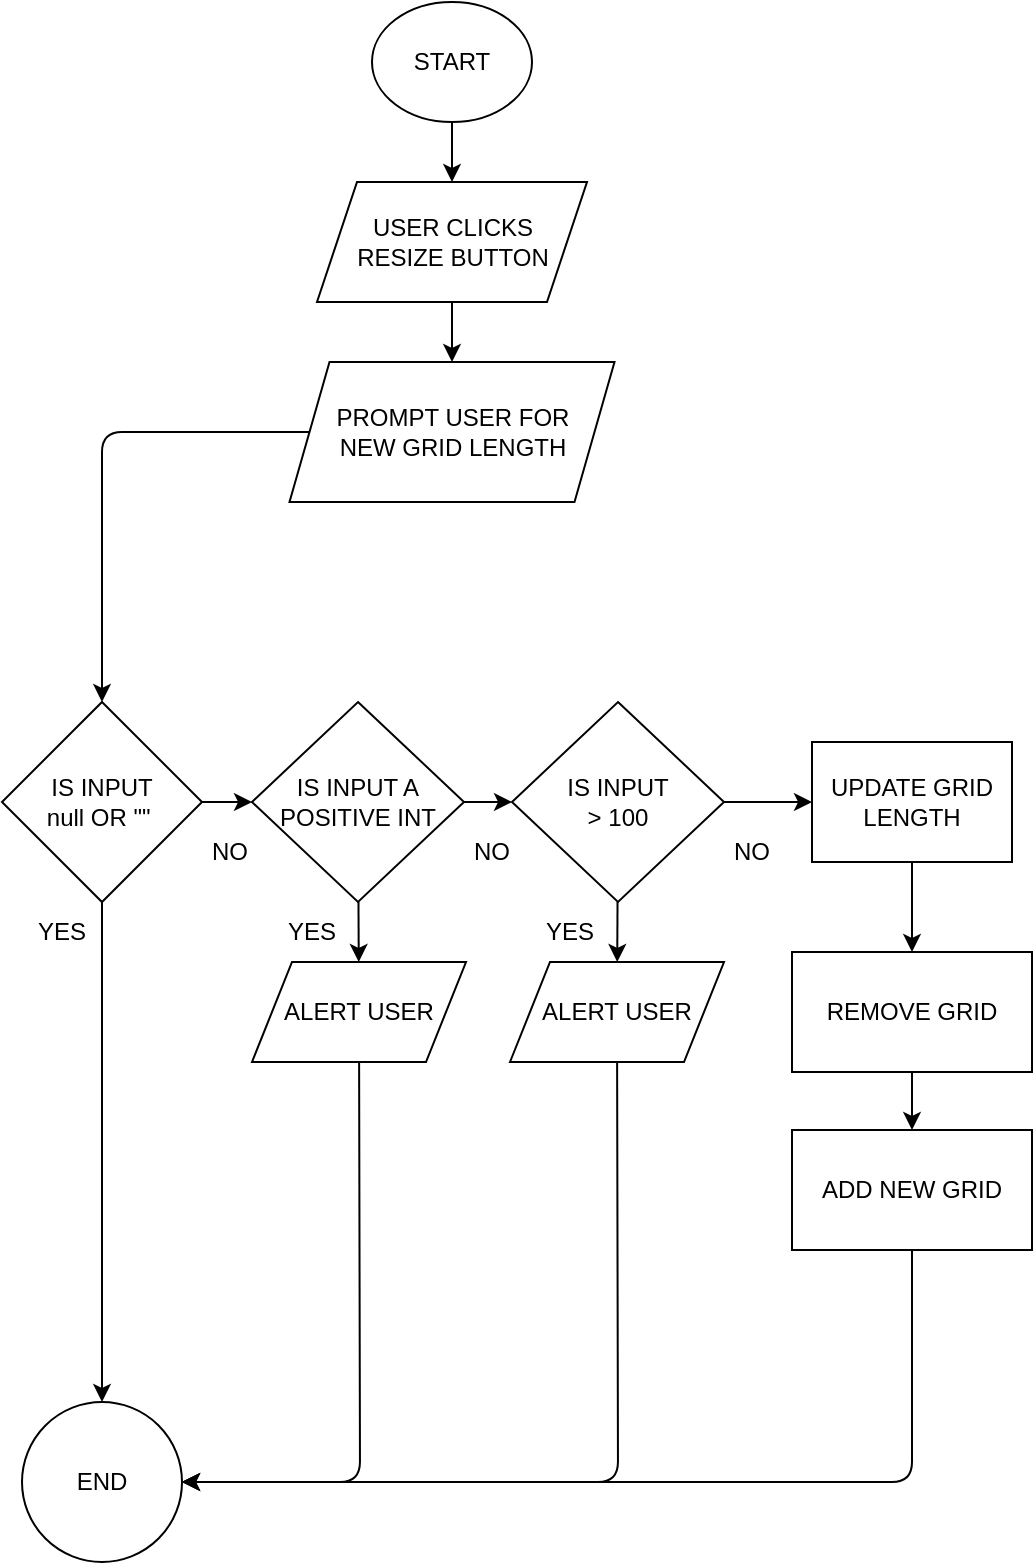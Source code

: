 <mxfile>
    <diagram id="C5RBs43oDa-KdzZeNtuy" name="Page-1">
        <mxGraphModel dx="712" dy="927" grid="1" gridSize="10" guides="1" tooltips="1" connect="1" arrows="1" fold="1" page="1" pageScale="1" pageWidth="827" pageHeight="1169" math="0" shadow="0">
            <root>
                <mxCell id="WIyWlLk6GJQsqaUBKTNV-0"/>
                <mxCell id="WIyWlLk6GJQsqaUBKTNV-1" parent="WIyWlLk6GJQsqaUBKTNV-0"/>
                <mxCell id="2" value="" style="edgeStyle=none;html=1;" edge="1" parent="WIyWlLk6GJQsqaUBKTNV-1" source="0" target="1">
                    <mxGeometry relative="1" as="geometry"/>
                </mxCell>
                <mxCell id="0" value="START" style="ellipse;whiteSpace=wrap;html=1;" vertex="1" parent="WIyWlLk6GJQsqaUBKTNV-1">
                    <mxGeometry x="330" y="20" width="80" height="60" as="geometry"/>
                </mxCell>
                <mxCell id="4" value="" style="edgeStyle=none;html=1;" edge="1" parent="WIyWlLk6GJQsqaUBKTNV-1" source="1" target="3">
                    <mxGeometry relative="1" as="geometry"/>
                </mxCell>
                <mxCell id="1" value="USER CLICKS&lt;br&gt;RESIZE BUTTON" style="shape=parallelogram;perimeter=parallelogramPerimeter;whiteSpace=wrap;html=1;fixedSize=1;" vertex="1" parent="WIyWlLk6GJQsqaUBKTNV-1">
                    <mxGeometry x="302.5" y="110" width="135" height="60" as="geometry"/>
                </mxCell>
                <mxCell id="46" style="edgeStyle=none;html=1;entryX=0.5;entryY=0;entryDx=0;entryDy=0;" edge="1" parent="WIyWlLk6GJQsqaUBKTNV-1" source="3" target="7">
                    <mxGeometry relative="1" as="geometry">
                        <Array as="points">
                            <mxPoint x="195" y="235"/>
                        </Array>
                    </mxGeometry>
                </mxCell>
                <mxCell id="3" value="PROMPT USER FOR&lt;br&gt;NEW GRID LENGTH" style="shape=parallelogram;perimeter=parallelogramPerimeter;whiteSpace=wrap;html=1;fixedSize=1;" vertex="1" parent="WIyWlLk6GJQsqaUBKTNV-1">
                    <mxGeometry x="288.75" y="200" width="162.5" height="70" as="geometry"/>
                </mxCell>
                <mxCell id="10" value="" style="edgeStyle=none;html=1;" edge="1" parent="WIyWlLk6GJQsqaUBKTNV-1" source="7" target="9">
                    <mxGeometry relative="1" as="geometry"/>
                </mxCell>
                <mxCell id="14" value="" style="edgeStyle=none;html=1;" edge="1" parent="WIyWlLk6GJQsqaUBKTNV-1" source="7" target="13">
                    <mxGeometry relative="1" as="geometry"/>
                </mxCell>
                <mxCell id="7" value="IS INPUT&lt;br&gt;null OR &quot;&quot;&amp;nbsp;" style="rhombus;whiteSpace=wrap;html=1;rounded=0;" vertex="1" parent="WIyWlLk6GJQsqaUBKTNV-1">
                    <mxGeometry x="145" y="370" width="100" height="100" as="geometry"/>
                </mxCell>
                <mxCell id="9" value="END" style="ellipse;whiteSpace=wrap;html=1;rounded=0;" vertex="1" parent="WIyWlLk6GJQsqaUBKTNV-1">
                    <mxGeometry x="155" y="720" width="80" height="80" as="geometry"/>
                </mxCell>
                <mxCell id="11" value="YES" style="text;html=1;strokeColor=none;fillColor=none;align=center;verticalAlign=middle;whiteSpace=wrap;rounded=0;" vertex="1" parent="WIyWlLk6GJQsqaUBKTNV-1">
                    <mxGeometry x="145" y="470" width="60" height="30" as="geometry"/>
                </mxCell>
                <mxCell id="12" value="NO" style="text;html=1;strokeColor=none;fillColor=none;align=center;verticalAlign=middle;whiteSpace=wrap;rounded=0;" vertex="1" parent="WIyWlLk6GJQsqaUBKTNV-1">
                    <mxGeometry x="228.75" y="430" width="60" height="30" as="geometry"/>
                </mxCell>
                <mxCell id="24" value="" style="edgeStyle=none;html=1;" edge="1" parent="WIyWlLk6GJQsqaUBKTNV-1" source="13" target="23">
                    <mxGeometry relative="1" as="geometry"/>
                </mxCell>
                <mxCell id="28" style="edgeStyle=none;html=1;exitX=1;exitY=0.5;exitDx=0;exitDy=0;entryX=0;entryY=0.5;entryDx=0;entryDy=0;" edge="1" parent="WIyWlLk6GJQsqaUBKTNV-1" source="13" target="27">
                    <mxGeometry relative="1" as="geometry"/>
                </mxCell>
                <mxCell id="13" value="IS INPUT A&lt;br&gt;POSITIVE INT" style="rhombus;whiteSpace=wrap;html=1;rounded=0;" vertex="1" parent="WIyWlLk6GJQsqaUBKTNV-1">
                    <mxGeometry x="270" y="370" width="106" height="100" as="geometry"/>
                </mxCell>
                <mxCell id="25" style="edgeStyle=none;html=1;entryX=1;entryY=0.5;entryDx=0;entryDy=0;" edge="1" parent="WIyWlLk6GJQsqaUBKTNV-1" source="23" target="9">
                    <mxGeometry relative="1" as="geometry">
                        <Array as="points">
                            <mxPoint x="324" y="760"/>
                        </Array>
                    </mxGeometry>
                </mxCell>
                <mxCell id="23" value="ALERT USER" style="shape=parallelogram;perimeter=parallelogramPerimeter;whiteSpace=wrap;html=1;fixedSize=1;" vertex="1" parent="WIyWlLk6GJQsqaUBKTNV-1">
                    <mxGeometry x="270" y="500" width="107" height="50" as="geometry"/>
                </mxCell>
                <mxCell id="26" value="YES" style="text;html=1;strokeColor=none;fillColor=none;align=center;verticalAlign=middle;whiteSpace=wrap;rounded=0;" vertex="1" parent="WIyWlLk6GJQsqaUBKTNV-1">
                    <mxGeometry x="270" y="470" width="60" height="30" as="geometry"/>
                </mxCell>
                <mxCell id="33" style="edgeStyle=none;html=1;" edge="1" parent="WIyWlLk6GJQsqaUBKTNV-1" source="27" target="32">
                    <mxGeometry relative="1" as="geometry"/>
                </mxCell>
                <mxCell id="40" style="edgeStyle=none;html=1;exitX=1;exitY=0.5;exitDx=0;exitDy=0;entryX=0;entryY=0.5;entryDx=0;entryDy=0;" edge="1" parent="WIyWlLk6GJQsqaUBKTNV-1" source="27" target="39">
                    <mxGeometry relative="1" as="geometry"/>
                </mxCell>
                <mxCell id="27" value="IS INPUT&lt;br&gt;&amp;gt; 100" style="rhombus;whiteSpace=wrap;html=1;rounded=0;" vertex="1" parent="WIyWlLk6GJQsqaUBKTNV-1">
                    <mxGeometry x="400" y="370" width="106" height="100" as="geometry"/>
                </mxCell>
                <mxCell id="29" value="NO" style="text;html=1;strokeColor=none;fillColor=none;align=center;verticalAlign=middle;whiteSpace=wrap;rounded=0;" vertex="1" parent="WIyWlLk6GJQsqaUBKTNV-1">
                    <mxGeometry x="360" y="430" width="60" height="30" as="geometry"/>
                </mxCell>
                <mxCell id="35" style="edgeStyle=none;html=1;entryX=1;entryY=0.5;entryDx=0;entryDy=0;" edge="1" parent="WIyWlLk6GJQsqaUBKTNV-1" source="32" target="9">
                    <mxGeometry relative="1" as="geometry">
                        <mxPoint x="452.5" y="760" as="targetPoint"/>
                        <Array as="points">
                            <mxPoint x="453" y="760"/>
                        </Array>
                    </mxGeometry>
                </mxCell>
                <mxCell id="32" value="ALERT USER" style="shape=parallelogram;perimeter=parallelogramPerimeter;whiteSpace=wrap;html=1;fixedSize=1;" vertex="1" parent="WIyWlLk6GJQsqaUBKTNV-1">
                    <mxGeometry x="399" y="500" width="107" height="50" as="geometry"/>
                </mxCell>
                <mxCell id="34" value="YES" style="text;html=1;strokeColor=none;fillColor=none;align=center;verticalAlign=middle;whiteSpace=wrap;rounded=0;" vertex="1" parent="WIyWlLk6GJQsqaUBKTNV-1">
                    <mxGeometry x="399" y="470" width="60" height="30" as="geometry"/>
                </mxCell>
                <mxCell id="38" value="NO" style="text;html=1;strokeColor=none;fillColor=none;align=center;verticalAlign=middle;whiteSpace=wrap;rounded=0;" vertex="1" parent="WIyWlLk6GJQsqaUBKTNV-1">
                    <mxGeometry x="490" y="430" width="60" height="30" as="geometry"/>
                </mxCell>
                <mxCell id="42" value="" style="edgeStyle=none;html=1;" edge="1" parent="WIyWlLk6GJQsqaUBKTNV-1" source="39" target="41">
                    <mxGeometry relative="1" as="geometry"/>
                </mxCell>
                <mxCell id="39" value="UPDATE GRID LENGTH" style="rounded=0;whiteSpace=wrap;html=1;" vertex="1" parent="WIyWlLk6GJQsqaUBKTNV-1">
                    <mxGeometry x="550" y="390" width="100" height="60" as="geometry"/>
                </mxCell>
                <mxCell id="44" value="" style="edgeStyle=none;html=1;" edge="1" parent="WIyWlLk6GJQsqaUBKTNV-1" source="41" target="43">
                    <mxGeometry relative="1" as="geometry"/>
                </mxCell>
                <mxCell id="41" value="REMOVE GRID" style="whiteSpace=wrap;html=1;rounded=0;" vertex="1" parent="WIyWlLk6GJQsqaUBKTNV-1">
                    <mxGeometry x="540" y="495" width="120" height="60" as="geometry"/>
                </mxCell>
                <mxCell id="45" style="edgeStyle=none;html=1;entryX=1;entryY=0.5;entryDx=0;entryDy=0;" edge="1" parent="WIyWlLk6GJQsqaUBKTNV-1" source="43" target="9">
                    <mxGeometry relative="1" as="geometry">
                        <Array as="points">
                            <mxPoint x="600" y="760"/>
                        </Array>
                    </mxGeometry>
                </mxCell>
                <mxCell id="43" value="ADD NEW GRID" style="whiteSpace=wrap;html=1;rounded=0;" vertex="1" parent="WIyWlLk6GJQsqaUBKTNV-1">
                    <mxGeometry x="540" y="584" width="120" height="60" as="geometry"/>
                </mxCell>
            </root>
        </mxGraphModel>
    </diagram>
</mxfile>